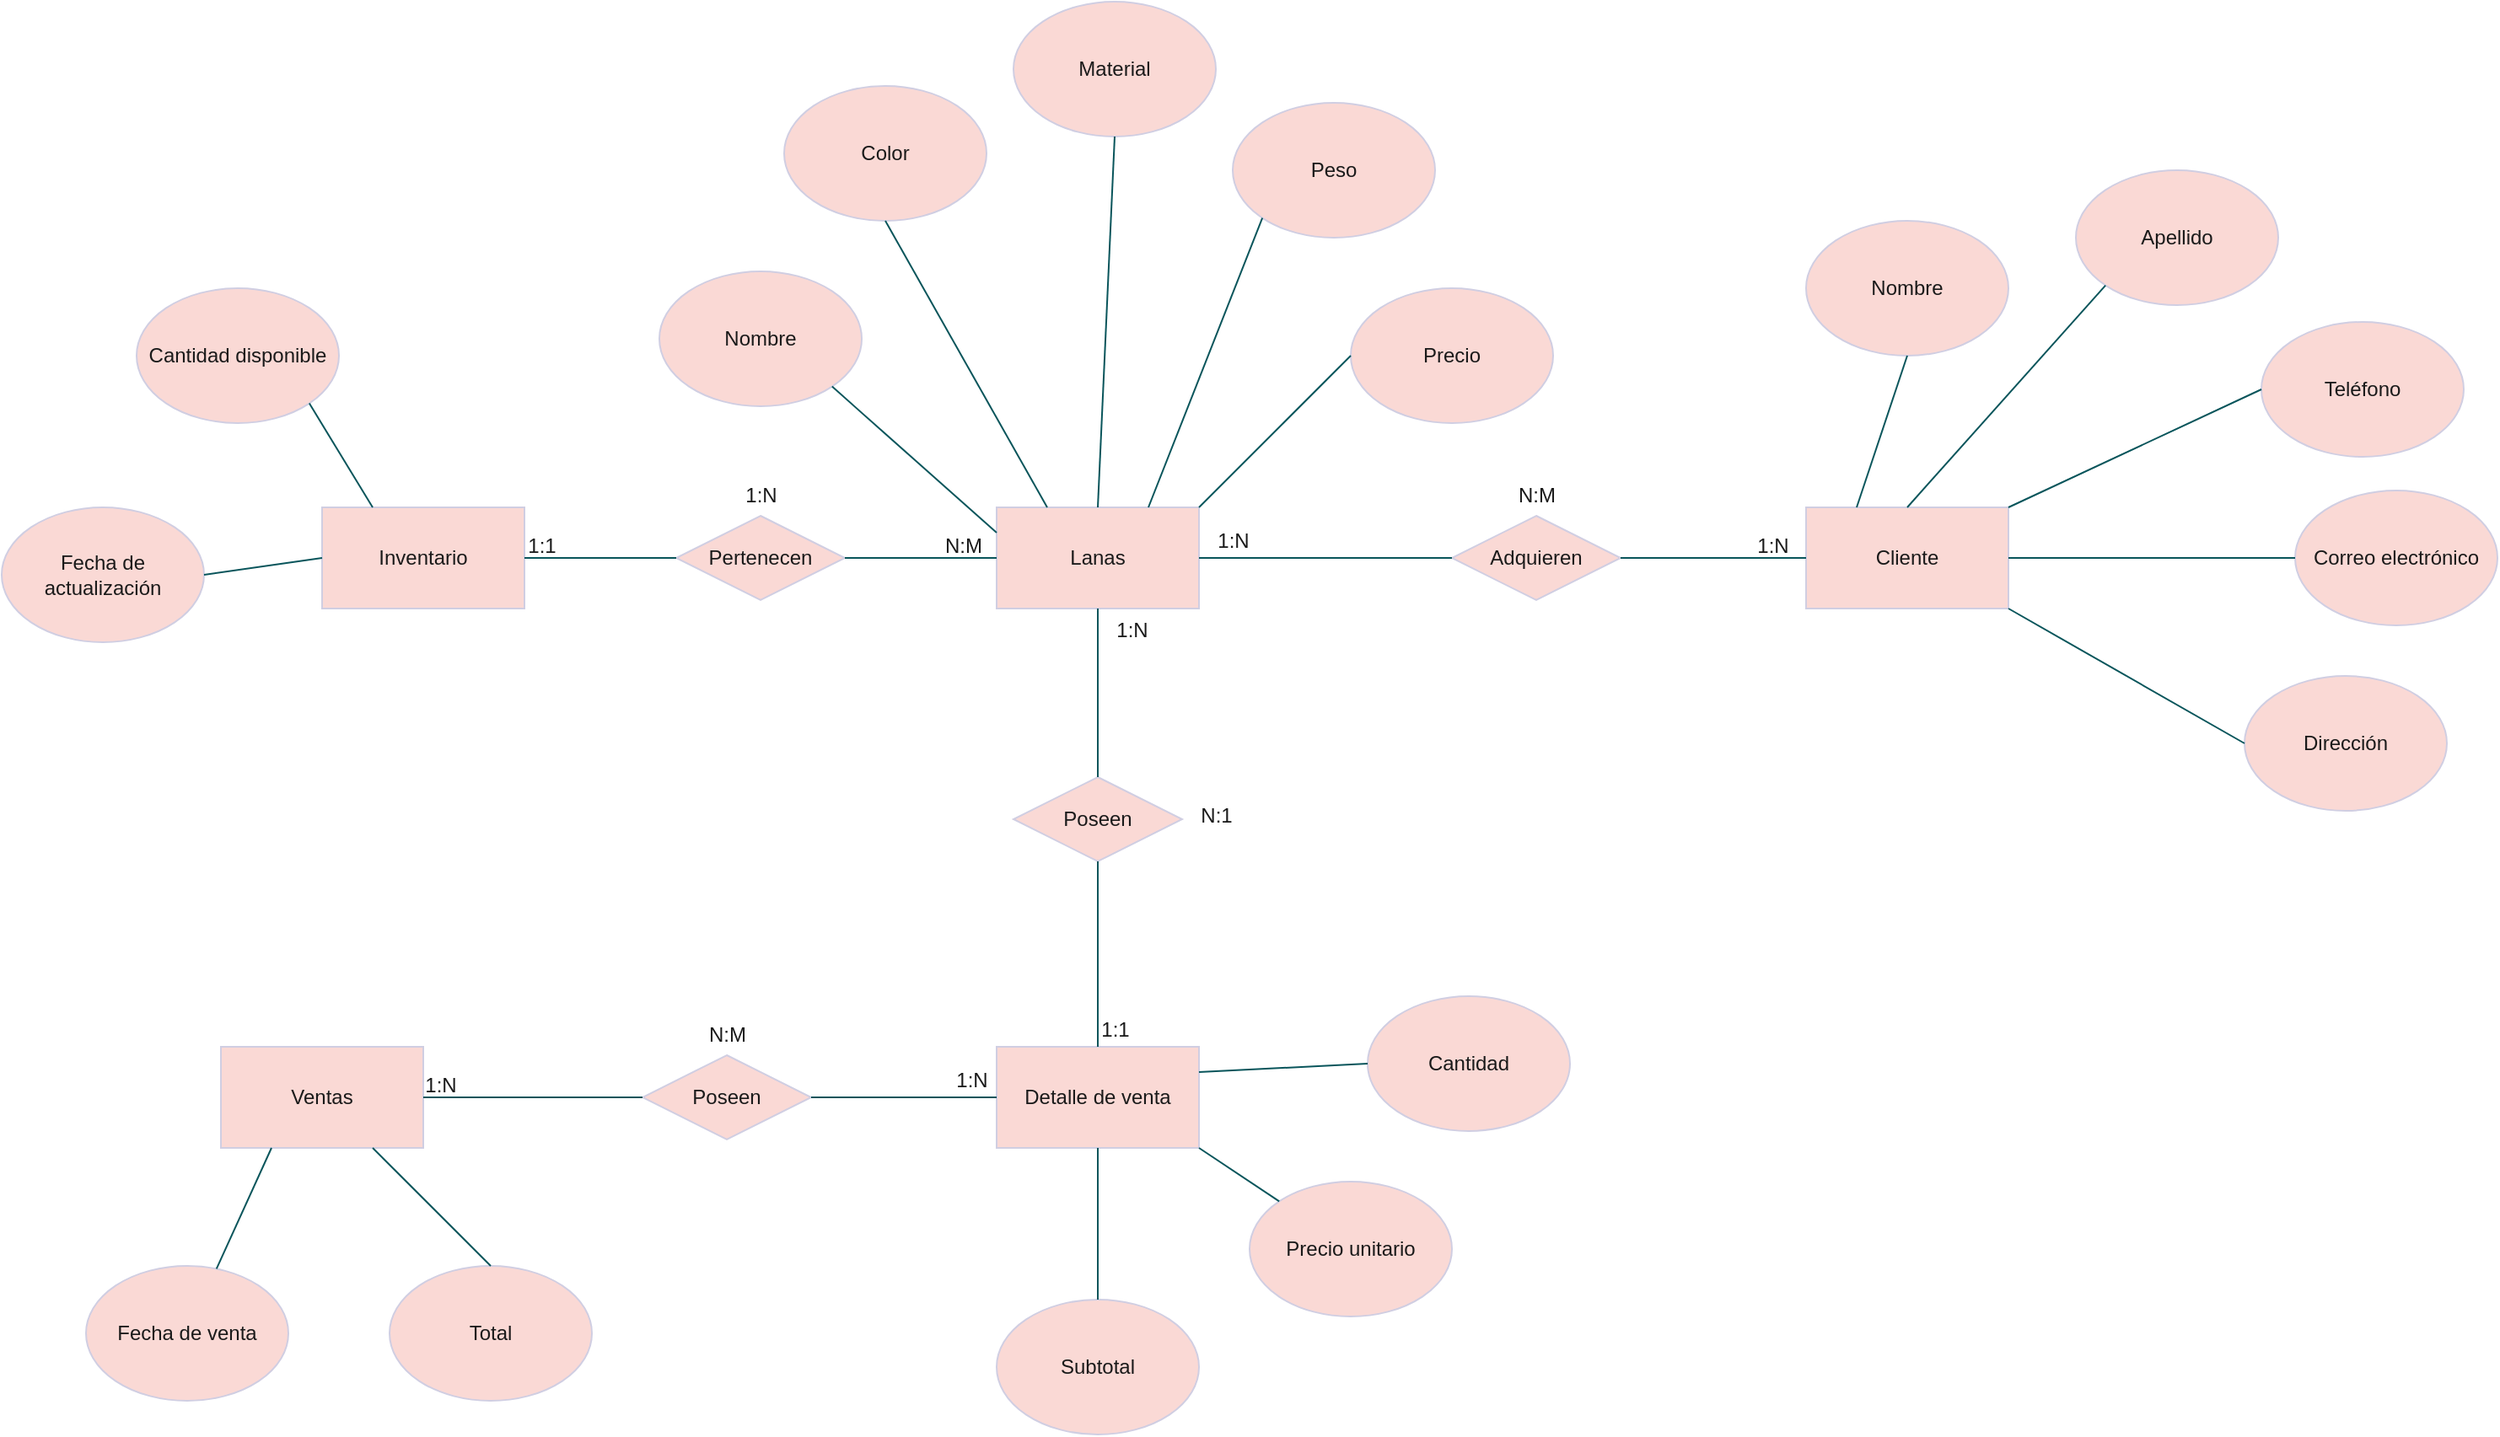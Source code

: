 <mxfile version="26.1.0">
  <diagram name="Página-1" id="Kn73AWZQKbiXPiG9weW3">
    <mxGraphModel dx="2807" dy="2082" grid="1" gridSize="10" guides="1" tooltips="1" connect="1" arrows="1" fold="1" page="1" pageScale="1" pageWidth="827" pageHeight="1169" math="0" shadow="0">
      <root>
        <mxCell id="0" />
        <mxCell id="1" parent="0" />
        <mxCell id="RajLe-0W4mhnXS3GAFaM-1" value="Lanas" style="rounded=0;whiteSpace=wrap;html=1;labelBackgroundColor=none;fillColor=#FAD9D5;strokeColor=#D0CEE2;fontColor=#1A1A1A;" vertex="1" parent="1">
          <mxGeometry x="420" y="-150" width="120" height="60" as="geometry" />
        </mxCell>
        <mxCell id="RajLe-0W4mhnXS3GAFaM-2" value="Cliente" style="rounded=0;whiteSpace=wrap;html=1;labelBackgroundColor=none;fillColor=#FAD9D5;strokeColor=#D0CEE2;fontColor=#1A1A1A;" vertex="1" parent="1">
          <mxGeometry x="900" y="-150" width="120" height="60" as="geometry" />
        </mxCell>
        <mxCell id="RajLe-0W4mhnXS3GAFaM-3" value="Ventas" style="rounded=0;whiteSpace=wrap;html=1;labelBackgroundColor=none;fillColor=#FAD9D5;strokeColor=#D0CEE2;fontColor=#1A1A1A;" vertex="1" parent="1">
          <mxGeometry x="-40" y="170" width="120" height="60" as="geometry" />
        </mxCell>
        <mxCell id="RajLe-0W4mhnXS3GAFaM-4" value="Detalle de venta" style="rounded=0;whiteSpace=wrap;html=1;labelBackgroundColor=none;fillColor=#FAD9D5;strokeColor=#D0CEE2;fontColor=#1A1A1A;" vertex="1" parent="1">
          <mxGeometry x="420" y="170" width="120" height="60" as="geometry" />
        </mxCell>
        <mxCell id="RajLe-0W4mhnXS3GAFaM-5" value="Inventario" style="rounded=0;whiteSpace=wrap;html=1;labelBackgroundColor=none;fillColor=#FAD9D5;strokeColor=#D0CEE2;fontColor=#1A1A1A;" vertex="1" parent="1">
          <mxGeometry x="20" y="-150" width="120" height="60" as="geometry" />
        </mxCell>
        <mxCell id="RajLe-0W4mhnXS3GAFaM-9" value="Material" style="ellipse;whiteSpace=wrap;html=1;labelBackgroundColor=none;fillColor=#FAD9D5;strokeColor=#D0CEE2;fontColor=#1A1A1A;" vertex="1" parent="1">
          <mxGeometry x="430" y="-450" width="120" height="80" as="geometry" />
        </mxCell>
        <mxCell id="RajLe-0W4mhnXS3GAFaM-10" value="Color" style="ellipse;whiteSpace=wrap;html=1;labelBackgroundColor=none;fillColor=#FAD9D5;strokeColor=#D0CEE2;fontColor=#1A1A1A;" vertex="1" parent="1">
          <mxGeometry x="294" y="-400" width="120" height="80" as="geometry" />
        </mxCell>
        <mxCell id="RajLe-0W4mhnXS3GAFaM-11" value="Nombre" style="ellipse;whiteSpace=wrap;html=1;labelBackgroundColor=none;fillColor=#FAD9D5;strokeColor=#D0CEE2;fontColor=#1A1A1A;" vertex="1" parent="1">
          <mxGeometry x="220" y="-290" width="120" height="80" as="geometry" />
        </mxCell>
        <mxCell id="RajLe-0W4mhnXS3GAFaM-12" value="Peso" style="ellipse;whiteSpace=wrap;html=1;labelBackgroundColor=none;fillColor=#FAD9D5;strokeColor=#D0CEE2;fontColor=#1A1A1A;" vertex="1" parent="1">
          <mxGeometry x="560" y="-390" width="120" height="80" as="geometry" />
        </mxCell>
        <mxCell id="RajLe-0W4mhnXS3GAFaM-13" value="Precio" style="ellipse;whiteSpace=wrap;html=1;labelBackgroundColor=none;fillColor=#FAD9D5;strokeColor=#D0CEE2;fontColor=#1A1A1A;" vertex="1" parent="1">
          <mxGeometry x="630" y="-280" width="120" height="80" as="geometry" />
        </mxCell>
        <mxCell id="RajLe-0W4mhnXS3GAFaM-15" value="Fecha de actualización" style="ellipse;whiteSpace=wrap;html=1;labelBackgroundColor=none;fillColor=#FAD9D5;strokeColor=#D0CEE2;fontColor=#1A1A1A;" vertex="1" parent="1">
          <mxGeometry x="-170" y="-150" width="120" height="80" as="geometry" />
        </mxCell>
        <mxCell id="RajLe-0W4mhnXS3GAFaM-16" value="Cantidad disponible" style="ellipse;whiteSpace=wrap;html=1;labelBackgroundColor=none;fillColor=#FAD9D5;strokeColor=#D0CEE2;fontColor=#1A1A1A;" vertex="1" parent="1">
          <mxGeometry x="-90" y="-280" width="120" height="80" as="geometry" />
        </mxCell>
        <mxCell id="RajLe-0W4mhnXS3GAFaM-17" value="Nombre" style="ellipse;whiteSpace=wrap;html=1;labelBackgroundColor=none;fillColor=#FAD9D5;strokeColor=#D0CEE2;fontColor=#1A1A1A;" vertex="1" parent="1">
          <mxGeometry x="900" y="-320" width="120" height="80" as="geometry" />
        </mxCell>
        <mxCell id="RajLe-0W4mhnXS3GAFaM-18" value="Apellido" style="ellipse;whiteSpace=wrap;html=1;labelBackgroundColor=none;fillColor=#FAD9D5;strokeColor=#D0CEE2;fontColor=#1A1A1A;" vertex="1" parent="1">
          <mxGeometry x="1060" y="-350" width="120" height="80" as="geometry" />
        </mxCell>
        <mxCell id="RajLe-0W4mhnXS3GAFaM-19" value="Dirección" style="ellipse;whiteSpace=wrap;html=1;labelBackgroundColor=none;fillColor=#FAD9D5;strokeColor=#D0CEE2;fontColor=#1A1A1A;" vertex="1" parent="1">
          <mxGeometry x="1160" y="-50" width="120" height="80" as="geometry" />
        </mxCell>
        <mxCell id="RajLe-0W4mhnXS3GAFaM-20" value="Teléfono" style="ellipse;whiteSpace=wrap;html=1;labelBackgroundColor=none;fillColor=#FAD9D5;strokeColor=#D0CEE2;fontColor=#1A1A1A;" vertex="1" parent="1">
          <mxGeometry x="1170" y="-260" width="120" height="80" as="geometry" />
        </mxCell>
        <mxCell id="RajLe-0W4mhnXS3GAFaM-21" value="Correo electrónico" style="ellipse;whiteSpace=wrap;html=1;labelBackgroundColor=none;fillColor=#FAD9D5;strokeColor=#D0CEE2;fontColor=#1A1A1A;" vertex="1" parent="1">
          <mxGeometry x="1190" y="-160" width="120" height="80" as="geometry" />
        </mxCell>
        <mxCell id="RajLe-0W4mhnXS3GAFaM-22" value="Total" style="ellipse;whiteSpace=wrap;html=1;labelBackgroundColor=none;fillColor=#FAD9D5;strokeColor=#D0CEE2;fontColor=#1A1A1A;" vertex="1" parent="1">
          <mxGeometry x="60" y="300" width="120" height="80" as="geometry" />
        </mxCell>
        <mxCell id="RajLe-0W4mhnXS3GAFaM-23" value="Fecha de venta" style="ellipse;whiteSpace=wrap;html=1;labelBackgroundColor=none;fillColor=#FAD9D5;strokeColor=#D0CEE2;fontColor=#1A1A1A;" vertex="1" parent="1">
          <mxGeometry x="-120" y="300" width="120" height="80" as="geometry" />
        </mxCell>
        <mxCell id="RajLe-0W4mhnXS3GAFaM-24" value="Cantidad" style="ellipse;whiteSpace=wrap;html=1;labelBackgroundColor=none;fillColor=#FAD9D5;strokeColor=#D0CEE2;fontColor=#1A1A1A;" vertex="1" parent="1">
          <mxGeometry x="640" y="140" width="120" height="80" as="geometry" />
        </mxCell>
        <mxCell id="RajLe-0W4mhnXS3GAFaM-25" value="Precio unitario" style="ellipse;whiteSpace=wrap;html=1;labelBackgroundColor=none;fillColor=#FAD9D5;strokeColor=#D0CEE2;fontColor=#1A1A1A;" vertex="1" parent="1">
          <mxGeometry x="570" y="250" width="120" height="80" as="geometry" />
        </mxCell>
        <mxCell id="RajLe-0W4mhnXS3GAFaM-26" value="Subtotal" style="ellipse;whiteSpace=wrap;html=1;labelBackgroundColor=none;fillColor=#FAD9D5;strokeColor=#D0CEE2;fontColor=#1A1A1A;" vertex="1" parent="1">
          <mxGeometry x="420" y="320" width="120" height="80" as="geometry" />
        </mxCell>
        <mxCell id="RajLe-0W4mhnXS3GAFaM-31" value="" style="endArrow=none;html=1;rounded=0;entryX=1;entryY=1;entryDx=0;entryDy=0;exitX=0;exitY=0.25;exitDx=0;exitDy=0;labelBackgroundColor=none;strokeColor=#09555B;fontColor=default;" edge="1" parent="1" source="RajLe-0W4mhnXS3GAFaM-1" target="RajLe-0W4mhnXS3GAFaM-11">
          <mxGeometry width="50" height="50" relative="1" as="geometry">
            <mxPoint x="530" y="-110" as="sourcePoint" />
            <mxPoint x="580" y="-160" as="targetPoint" />
          </mxGeometry>
        </mxCell>
        <mxCell id="RajLe-0W4mhnXS3GAFaM-32" value="" style="endArrow=none;html=1;rounded=0;entryX=0.5;entryY=1;entryDx=0;entryDy=0;exitX=0.25;exitY=0;exitDx=0;exitDy=0;labelBackgroundColor=none;strokeColor=#09555B;fontColor=default;" edge="1" parent="1" source="RajLe-0W4mhnXS3GAFaM-1" target="RajLe-0W4mhnXS3GAFaM-10">
          <mxGeometry width="50" height="50" relative="1" as="geometry">
            <mxPoint x="530" y="-110" as="sourcePoint" />
            <mxPoint x="580" y="-160" as="targetPoint" />
          </mxGeometry>
        </mxCell>
        <mxCell id="RajLe-0W4mhnXS3GAFaM-33" value="" style="endArrow=none;html=1;rounded=0;entryX=0.5;entryY=1;entryDx=0;entryDy=0;exitX=0.5;exitY=0;exitDx=0;exitDy=0;labelBackgroundColor=none;strokeColor=#09555B;fontColor=default;" edge="1" parent="1" source="RajLe-0W4mhnXS3GAFaM-1" target="RajLe-0W4mhnXS3GAFaM-9">
          <mxGeometry width="50" height="50" relative="1" as="geometry">
            <mxPoint x="530" y="-110" as="sourcePoint" />
            <mxPoint x="580" y="-160" as="targetPoint" />
          </mxGeometry>
        </mxCell>
        <mxCell id="RajLe-0W4mhnXS3GAFaM-34" value="" style="endArrow=none;html=1;rounded=0;entryX=0;entryY=1;entryDx=0;entryDy=0;exitX=0.75;exitY=0;exitDx=0;exitDy=0;labelBackgroundColor=none;strokeColor=#09555B;fontColor=default;" edge="1" parent="1" source="RajLe-0W4mhnXS3GAFaM-1" target="RajLe-0W4mhnXS3GAFaM-12">
          <mxGeometry width="50" height="50" relative="1" as="geometry">
            <mxPoint x="530" y="-110" as="sourcePoint" />
            <mxPoint x="580" y="-160" as="targetPoint" />
          </mxGeometry>
        </mxCell>
        <mxCell id="RajLe-0W4mhnXS3GAFaM-35" value="" style="endArrow=none;html=1;rounded=0;entryX=0;entryY=0.5;entryDx=0;entryDy=0;exitX=1;exitY=0;exitDx=0;exitDy=0;labelBackgroundColor=none;strokeColor=#09555B;fontColor=default;" edge="1" parent="1" source="RajLe-0W4mhnXS3GAFaM-1" target="RajLe-0W4mhnXS3GAFaM-13">
          <mxGeometry width="50" height="50" relative="1" as="geometry">
            <mxPoint x="530" y="-110" as="sourcePoint" />
            <mxPoint x="580" y="-160" as="targetPoint" />
          </mxGeometry>
        </mxCell>
        <mxCell id="RajLe-0W4mhnXS3GAFaM-36" value="" style="endArrow=none;html=1;rounded=0;entryX=1;entryY=0.25;entryDx=0;entryDy=0;exitX=0;exitY=0.5;exitDx=0;exitDy=0;labelBackgroundColor=none;strokeColor=#09555B;fontColor=default;" edge="1" parent="1" source="RajLe-0W4mhnXS3GAFaM-24" target="RajLe-0W4mhnXS3GAFaM-4">
          <mxGeometry width="50" height="50" relative="1" as="geometry">
            <mxPoint x="580" y="330" as="sourcePoint" />
            <mxPoint x="630" y="280" as="targetPoint" />
          </mxGeometry>
        </mxCell>
        <mxCell id="RajLe-0W4mhnXS3GAFaM-37" value="" style="endArrow=none;html=1;rounded=0;entryX=1;entryY=1;entryDx=0;entryDy=0;exitX=0;exitY=0;exitDx=0;exitDy=0;labelBackgroundColor=none;strokeColor=#09555B;fontColor=default;" edge="1" parent="1" source="RajLe-0W4mhnXS3GAFaM-25" target="RajLe-0W4mhnXS3GAFaM-4">
          <mxGeometry width="50" height="50" relative="1" as="geometry">
            <mxPoint x="580" y="330" as="sourcePoint" />
            <mxPoint x="630" y="280" as="targetPoint" />
          </mxGeometry>
        </mxCell>
        <mxCell id="RajLe-0W4mhnXS3GAFaM-38" value="" style="endArrow=none;html=1;rounded=0;entryX=0.5;entryY=1;entryDx=0;entryDy=0;exitX=0.5;exitY=0;exitDx=0;exitDy=0;labelBackgroundColor=none;strokeColor=#09555B;fontColor=default;" edge="1" parent="1" source="RajLe-0W4mhnXS3GAFaM-26" target="RajLe-0W4mhnXS3GAFaM-4">
          <mxGeometry width="50" height="50" relative="1" as="geometry">
            <mxPoint x="580" y="330" as="sourcePoint" />
            <mxPoint x="630" y="280" as="targetPoint" />
          </mxGeometry>
        </mxCell>
        <mxCell id="RajLe-0W4mhnXS3GAFaM-39" value="" style="endArrow=none;html=1;rounded=0;entryX=0.75;entryY=1;entryDx=0;entryDy=0;exitX=0.5;exitY=0;exitDx=0;exitDy=0;labelBackgroundColor=none;strokeColor=#09555B;fontColor=default;" edge="1" parent="1" source="RajLe-0W4mhnXS3GAFaM-22" target="RajLe-0W4mhnXS3GAFaM-3">
          <mxGeometry width="50" height="50" relative="1" as="geometry">
            <mxPoint x="20" y="350" as="sourcePoint" />
            <mxPoint x="70" y="300" as="targetPoint" />
          </mxGeometry>
        </mxCell>
        <mxCell id="RajLe-0W4mhnXS3GAFaM-40" value="" style="endArrow=none;html=1;rounded=0;entryX=0.25;entryY=1;entryDx=0;entryDy=0;labelBackgroundColor=none;strokeColor=#09555B;fontColor=default;" edge="1" parent="1" source="RajLe-0W4mhnXS3GAFaM-23" target="RajLe-0W4mhnXS3GAFaM-3">
          <mxGeometry width="50" height="50" relative="1" as="geometry">
            <mxPoint x="20" y="350" as="sourcePoint" />
            <mxPoint x="70" y="300" as="targetPoint" />
          </mxGeometry>
        </mxCell>
        <mxCell id="RajLe-0W4mhnXS3GAFaM-41" value="" style="endArrow=none;html=1;rounded=0;entryX=0.25;entryY=0;entryDx=0;entryDy=0;exitX=1;exitY=1;exitDx=0;exitDy=0;labelBackgroundColor=none;strokeColor=#09555B;fontColor=default;" edge="1" parent="1" source="RajLe-0W4mhnXS3GAFaM-16" target="RajLe-0W4mhnXS3GAFaM-5">
          <mxGeometry width="50" height="50" relative="1" as="geometry">
            <mxPoint x="20" y="-150" as="sourcePoint" />
            <mxPoint x="70" y="-200" as="targetPoint" />
          </mxGeometry>
        </mxCell>
        <mxCell id="RajLe-0W4mhnXS3GAFaM-42" value="" style="endArrow=none;html=1;rounded=0;exitX=1;exitY=0.5;exitDx=0;exitDy=0;entryX=0;entryY=0.5;entryDx=0;entryDy=0;labelBackgroundColor=none;strokeColor=#09555B;fontColor=default;" edge="1" parent="1" source="RajLe-0W4mhnXS3GAFaM-15" target="RajLe-0W4mhnXS3GAFaM-5">
          <mxGeometry width="50" height="50" relative="1" as="geometry">
            <mxPoint x="20" y="-150" as="sourcePoint" />
            <mxPoint x="70" y="-200" as="targetPoint" />
          </mxGeometry>
        </mxCell>
        <mxCell id="RajLe-0W4mhnXS3GAFaM-43" value="Pertenecen" style="rhombus;whiteSpace=wrap;html=1;labelBackgroundColor=none;fillColor=#FAD9D5;strokeColor=#D0CEE2;fontColor=#1A1A1A;" vertex="1" parent="1">
          <mxGeometry x="230" y="-145" width="100" height="50" as="geometry" />
        </mxCell>
        <mxCell id="RajLe-0W4mhnXS3GAFaM-44" value="Adquieren" style="rhombus;whiteSpace=wrap;html=1;labelBackgroundColor=none;fillColor=#FAD9D5;strokeColor=#D0CEE2;fontColor=#1A1A1A;" vertex="1" parent="1">
          <mxGeometry x="690" y="-145" width="100" height="50" as="geometry" />
        </mxCell>
        <mxCell id="RajLe-0W4mhnXS3GAFaM-45" value="Poseen" style="rhombus;whiteSpace=wrap;html=1;labelBackgroundColor=none;fillColor=#FAD9D5;strokeColor=#D0CEE2;fontColor=#1A1A1A;" vertex="1" parent="1">
          <mxGeometry x="430" y="10" width="100" height="50" as="geometry" />
        </mxCell>
        <mxCell id="RajLe-0W4mhnXS3GAFaM-46" value="Poseen" style="rhombus;whiteSpace=wrap;html=1;labelBackgroundColor=none;fillColor=#FAD9D5;strokeColor=#D0CEE2;fontColor=#1A1A1A;" vertex="1" parent="1">
          <mxGeometry x="210" y="175" width="100" height="50" as="geometry" />
        </mxCell>
        <mxCell id="RajLe-0W4mhnXS3GAFaM-47" value="" style="endArrow=none;html=1;rounded=0;entryX=1;entryY=0.5;entryDx=0;entryDy=0;exitX=0;exitY=0.5;exitDx=0;exitDy=0;labelBackgroundColor=none;strokeColor=#09555B;fontColor=default;" edge="1" parent="1" source="RajLe-0W4mhnXS3GAFaM-43" target="RajLe-0W4mhnXS3GAFaM-5">
          <mxGeometry width="50" height="50" relative="1" as="geometry">
            <mxPoint x="250" y="100" as="sourcePoint" />
            <mxPoint x="300" y="50" as="targetPoint" />
          </mxGeometry>
        </mxCell>
        <mxCell id="RajLe-0W4mhnXS3GAFaM-48" value="" style="endArrow=none;html=1;rounded=0;entryX=0;entryY=0.5;entryDx=0;entryDy=0;exitX=1;exitY=0.5;exitDx=0;exitDy=0;labelBackgroundColor=none;strokeColor=#09555B;fontColor=default;" edge="1" parent="1" source="RajLe-0W4mhnXS3GAFaM-43" target="RajLe-0W4mhnXS3GAFaM-1">
          <mxGeometry width="50" height="50" relative="1" as="geometry">
            <mxPoint x="250" y="100" as="sourcePoint" />
            <mxPoint x="300" y="50" as="targetPoint" />
          </mxGeometry>
        </mxCell>
        <mxCell id="RajLe-0W4mhnXS3GAFaM-50" value="" style="endArrow=none;html=1;rounded=0;entryX=1;entryY=0.5;entryDx=0;entryDy=0;exitX=0;exitY=0.5;exitDx=0;exitDy=0;labelBackgroundColor=none;strokeColor=#09555B;fontColor=default;" edge="1" parent="1" source="RajLe-0W4mhnXS3GAFaM-44" target="RajLe-0W4mhnXS3GAFaM-1">
          <mxGeometry width="50" height="50" relative="1" as="geometry">
            <mxPoint x="790" y="100" as="sourcePoint" />
            <mxPoint x="840" y="50" as="targetPoint" />
          </mxGeometry>
        </mxCell>
        <mxCell id="RajLe-0W4mhnXS3GAFaM-51" value="" style="endArrow=none;html=1;rounded=0;entryX=0;entryY=0.5;entryDx=0;entryDy=0;exitX=1;exitY=0.5;exitDx=0;exitDy=0;labelBackgroundColor=none;strokeColor=#09555B;fontColor=default;" edge="1" parent="1" source="RajLe-0W4mhnXS3GAFaM-44" target="RajLe-0W4mhnXS3GAFaM-2">
          <mxGeometry width="50" height="50" relative="1" as="geometry">
            <mxPoint x="700" y="100" as="sourcePoint" />
            <mxPoint x="750" y="50" as="targetPoint" />
          </mxGeometry>
        </mxCell>
        <mxCell id="RajLe-0W4mhnXS3GAFaM-52" value="" style="endArrow=none;html=1;rounded=0;entryX=0.5;entryY=1;entryDx=0;entryDy=0;exitX=0.5;exitY=0;exitDx=0;exitDy=0;labelBackgroundColor=none;strokeColor=#09555B;fontColor=default;" edge="1" parent="1" source="RajLe-0W4mhnXS3GAFaM-45" target="RajLe-0W4mhnXS3GAFaM-1">
          <mxGeometry width="50" height="50" relative="1" as="geometry">
            <mxPoint x="520" y="100" as="sourcePoint" />
            <mxPoint x="570" y="50" as="targetPoint" />
          </mxGeometry>
        </mxCell>
        <mxCell id="RajLe-0W4mhnXS3GAFaM-53" value="" style="endArrow=none;html=1;rounded=0;entryX=0.5;entryY=1;entryDx=0;entryDy=0;exitX=0.5;exitY=0;exitDx=0;exitDy=0;labelBackgroundColor=none;strokeColor=#09555B;fontColor=default;" edge="1" parent="1" source="RajLe-0W4mhnXS3GAFaM-4" target="RajLe-0W4mhnXS3GAFaM-45">
          <mxGeometry width="50" height="50" relative="1" as="geometry">
            <mxPoint x="520" y="100" as="sourcePoint" />
            <mxPoint x="570" y="50" as="targetPoint" />
          </mxGeometry>
        </mxCell>
        <mxCell id="RajLe-0W4mhnXS3GAFaM-54" value="" style="endArrow=none;html=1;rounded=0;entryX=0;entryY=0.5;entryDx=0;entryDy=0;exitX=1;exitY=0.5;exitDx=0;exitDy=0;labelBackgroundColor=none;strokeColor=#09555B;fontColor=default;" edge="1" parent="1" source="RajLe-0W4mhnXS3GAFaM-46" target="RajLe-0W4mhnXS3GAFaM-4">
          <mxGeometry width="50" height="50" relative="1" as="geometry">
            <mxPoint x="240" y="160" as="sourcePoint" />
            <mxPoint x="290" y="110" as="targetPoint" />
          </mxGeometry>
        </mxCell>
        <mxCell id="RajLe-0W4mhnXS3GAFaM-55" value="" style="endArrow=none;html=1;rounded=0;entryX=0;entryY=0.5;entryDx=0;entryDy=0;exitX=1;exitY=0.5;exitDx=0;exitDy=0;labelBackgroundColor=none;strokeColor=#09555B;fontColor=default;" edge="1" parent="1" source="RajLe-0W4mhnXS3GAFaM-3" target="RajLe-0W4mhnXS3GAFaM-46">
          <mxGeometry width="50" height="50" relative="1" as="geometry">
            <mxPoint x="240" y="160" as="sourcePoint" />
            <mxPoint x="290" y="110" as="targetPoint" />
          </mxGeometry>
        </mxCell>
        <mxCell id="RajLe-0W4mhnXS3GAFaM-56" value="" style="endArrow=none;html=1;rounded=0;entryX=0.5;entryY=1;entryDx=0;entryDy=0;exitX=0.25;exitY=0;exitDx=0;exitDy=0;labelBackgroundColor=none;strokeColor=#09555B;fontColor=default;" edge="1" parent="1" source="RajLe-0W4mhnXS3GAFaM-2" target="RajLe-0W4mhnXS3GAFaM-17">
          <mxGeometry width="50" height="50" relative="1" as="geometry">
            <mxPoint x="810" y="80" as="sourcePoint" />
            <mxPoint x="860" y="30" as="targetPoint" />
          </mxGeometry>
        </mxCell>
        <mxCell id="RajLe-0W4mhnXS3GAFaM-57" value="" style="endArrow=none;html=1;rounded=0;entryX=0;entryY=1;entryDx=0;entryDy=0;exitX=0.5;exitY=0;exitDx=0;exitDy=0;labelBackgroundColor=none;strokeColor=#09555B;fontColor=default;" edge="1" parent="1" source="RajLe-0W4mhnXS3GAFaM-2" target="RajLe-0W4mhnXS3GAFaM-18">
          <mxGeometry width="50" height="50" relative="1" as="geometry">
            <mxPoint x="810" y="80" as="sourcePoint" />
            <mxPoint x="860" y="30" as="targetPoint" />
          </mxGeometry>
        </mxCell>
        <mxCell id="RajLe-0W4mhnXS3GAFaM-58" value="" style="endArrow=none;html=1;rounded=0;entryX=0;entryY=0.5;entryDx=0;entryDy=0;exitX=1;exitY=0;exitDx=0;exitDy=0;labelBackgroundColor=none;strokeColor=#09555B;fontColor=default;" edge="1" parent="1" source="RajLe-0W4mhnXS3GAFaM-2" target="RajLe-0W4mhnXS3GAFaM-20">
          <mxGeometry width="50" height="50" relative="1" as="geometry">
            <mxPoint x="810" y="80" as="sourcePoint" />
            <mxPoint x="860" y="30" as="targetPoint" />
          </mxGeometry>
        </mxCell>
        <mxCell id="RajLe-0W4mhnXS3GAFaM-59" value="" style="endArrow=none;html=1;rounded=0;entryX=0;entryY=0.5;entryDx=0;entryDy=0;exitX=1;exitY=0.5;exitDx=0;exitDy=0;labelBackgroundColor=none;strokeColor=#09555B;fontColor=default;" edge="1" parent="1" source="RajLe-0W4mhnXS3GAFaM-2" target="RajLe-0W4mhnXS3GAFaM-21">
          <mxGeometry width="50" height="50" relative="1" as="geometry">
            <mxPoint x="810" y="80" as="sourcePoint" />
            <mxPoint x="860" y="30" as="targetPoint" />
          </mxGeometry>
        </mxCell>
        <mxCell id="RajLe-0W4mhnXS3GAFaM-60" value="" style="endArrow=none;html=1;rounded=0;entryX=0;entryY=0.5;entryDx=0;entryDy=0;exitX=1;exitY=1;exitDx=0;exitDy=0;labelBackgroundColor=none;strokeColor=#09555B;fontColor=default;" edge="1" parent="1" source="RajLe-0W4mhnXS3GAFaM-2" target="RajLe-0W4mhnXS3GAFaM-19">
          <mxGeometry width="50" height="50" relative="1" as="geometry">
            <mxPoint x="810" y="80" as="sourcePoint" />
            <mxPoint x="860" y="30" as="targetPoint" />
          </mxGeometry>
        </mxCell>
        <mxCell id="RajLe-0W4mhnXS3GAFaM-61" value="N:M" style="text;html=1;align=center;verticalAlign=middle;resizable=0;points=[];autosize=1;strokeColor=none;fillColor=none;labelBackgroundColor=none;fontColor=#1A1A1A;" vertex="1" parent="1">
          <mxGeometry x="375" y="-142" width="50" height="30" as="geometry" />
        </mxCell>
        <mxCell id="RajLe-0W4mhnXS3GAFaM-62" value="1:1" style="text;html=1;align=center;verticalAlign=middle;resizable=0;points=[];autosize=1;strokeColor=none;fillColor=none;labelBackgroundColor=none;fontColor=#1A1A1A;" vertex="1" parent="1">
          <mxGeometry x="130" y="-142" width="40" height="30" as="geometry" />
        </mxCell>
        <mxCell id="RajLe-0W4mhnXS3GAFaM-63" value="1:N" style="text;html=1;align=center;verticalAlign=middle;resizable=0;points=[];autosize=1;strokeColor=none;fillColor=none;labelBackgroundColor=none;fontColor=#1A1A1A;" vertex="1" parent="1">
          <mxGeometry x="260" y="-172" width="40" height="30" as="geometry" />
        </mxCell>
        <mxCell id="RajLe-0W4mhnXS3GAFaM-64" value="1:N" style="text;html=1;align=center;verticalAlign=middle;resizable=0;points=[];autosize=1;strokeColor=none;fillColor=none;labelBackgroundColor=none;fontColor=#1A1A1A;" vertex="1" parent="1">
          <mxGeometry x="540" y="-145" width="40" height="30" as="geometry" />
        </mxCell>
        <mxCell id="RajLe-0W4mhnXS3GAFaM-65" value="1:N" style="text;html=1;align=center;verticalAlign=middle;resizable=0;points=[];autosize=1;strokeColor=none;fillColor=none;labelBackgroundColor=none;fontColor=#1A1A1A;" vertex="1" parent="1">
          <mxGeometry x="860" y="-142" width="40" height="30" as="geometry" />
        </mxCell>
        <mxCell id="RajLe-0W4mhnXS3GAFaM-66" value="N:M" style="text;html=1;align=center;verticalAlign=middle;resizable=0;points=[];autosize=1;strokeColor=none;fillColor=none;labelBackgroundColor=none;fontColor=#1A1A1A;" vertex="1" parent="1">
          <mxGeometry x="715" y="-172" width="50" height="30" as="geometry" />
        </mxCell>
        <mxCell id="RajLe-0W4mhnXS3GAFaM-67" value="1:N" style="text;html=1;align=center;verticalAlign=middle;resizable=0;points=[];autosize=1;strokeColor=none;fillColor=none;labelBackgroundColor=none;fontColor=#1A1A1A;" vertex="1" parent="1">
          <mxGeometry x="480" y="-92" width="40" height="30" as="geometry" />
        </mxCell>
        <mxCell id="RajLe-0W4mhnXS3GAFaM-68" value="1:1" style="text;html=1;align=center;verticalAlign=middle;resizable=0;points=[];autosize=1;strokeColor=none;fillColor=none;labelBackgroundColor=none;fontColor=#1A1A1A;" vertex="1" parent="1">
          <mxGeometry x="470" y="145" width="40" height="30" as="geometry" />
        </mxCell>
        <mxCell id="RajLe-0W4mhnXS3GAFaM-69" value="N:1" style="text;html=1;align=center;verticalAlign=middle;resizable=0;points=[];autosize=1;strokeColor=none;fillColor=none;labelBackgroundColor=none;fontColor=#1A1A1A;" vertex="1" parent="1">
          <mxGeometry x="530" y="18" width="40" height="30" as="geometry" />
        </mxCell>
        <mxCell id="RajLe-0W4mhnXS3GAFaM-70" value="1:N" style="text;html=1;align=center;verticalAlign=middle;resizable=0;points=[];autosize=1;strokeColor=none;fillColor=none;labelBackgroundColor=none;fontColor=#1A1A1A;" vertex="1" parent="1">
          <mxGeometry x="70" y="178" width="40" height="30" as="geometry" />
        </mxCell>
        <mxCell id="RajLe-0W4mhnXS3GAFaM-71" value="1:N" style="text;html=1;align=center;verticalAlign=middle;resizable=0;points=[];autosize=1;strokeColor=none;fillColor=none;labelBackgroundColor=none;fontColor=#1A1A1A;" vertex="1" parent="1">
          <mxGeometry x="385" y="175" width="40" height="30" as="geometry" />
        </mxCell>
        <mxCell id="RajLe-0W4mhnXS3GAFaM-72" value="N:M" style="text;html=1;align=center;verticalAlign=middle;resizable=0;points=[];autosize=1;strokeColor=none;fillColor=none;labelBackgroundColor=none;fontColor=#1A1A1A;" vertex="1" parent="1">
          <mxGeometry x="235" y="148" width="50" height="30" as="geometry" />
        </mxCell>
      </root>
    </mxGraphModel>
  </diagram>
</mxfile>
